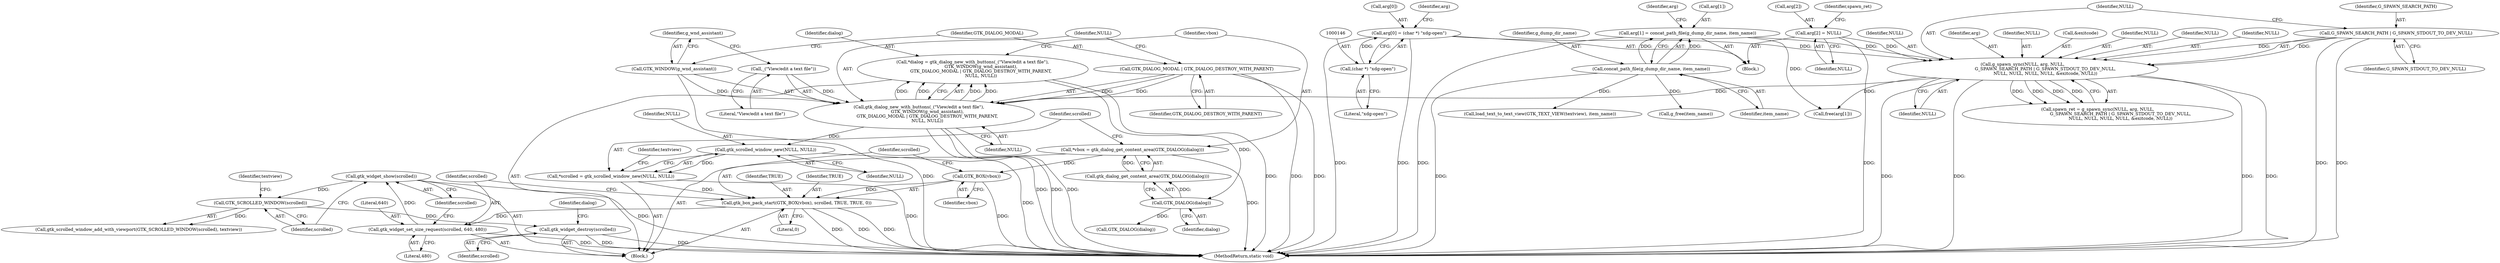 digraph "0_libreport_257578a23d1537a2d235aaa2b1488ee4f818e360_1@pointer" {
"1000266" [label="(Call,gtk_widget_destroy(scrolled))"];
"1000241" [label="(Call,GTK_SCROLLED_WINDOW(scrolled))"];
"1000238" [label="(Call,gtk_widget_show(scrolled))"];
"1000234" [label="(Call,gtk_widget_set_size_request(scrolled, 640, 480))"];
"1000227" [label="(Call,gtk_box_pack_start(GTK_BOX(vbox), scrolled, TRUE, TRUE, 0))"];
"1000228" [label="(Call,GTK_BOX(vbox))"];
"1000200" [label="(Call,*vbox = gtk_dialog_get_content_area(GTK_DIALOG(dialog)))"];
"1000202" [label="(Call,gtk_dialog_get_content_area(GTK_DIALOG(dialog)))"];
"1000203" [label="(Call,GTK_DIALOG(dialog))"];
"1000187" [label="(Call,*dialog = gtk_dialog_new_with_buttons(_(\"View/edit a text file\"),\n            GTK_WINDOW(g_wnd_assistant),\n            GTK_DIALOG_MODAL | GTK_DIALOG_DESTROY_WITH_PARENT,\n            NULL, NULL))"];
"1000189" [label="(Call,gtk_dialog_new_with_buttons(_(\"View/edit a text file\"),\n            GTK_WINDOW(g_wnd_assistant),\n            GTK_DIALOG_MODAL | GTK_DIALOG_DESTROY_WITH_PARENT,\n            NULL, NULL))"];
"1000190" [label="(Call,_(\"View/edit a text file\"))"];
"1000192" [label="(Call,GTK_WINDOW(g_wnd_assistant))"];
"1000194" [label="(Call,GTK_DIALOG_MODAL | GTK_DIALOG_DESTROY_WITH_PARENT)"];
"1000163" [label="(Call,g_spawn_sync(NULL, arg, NULL,\n                                 G_SPAWN_SEARCH_PATH | G_SPAWN_STDOUT_TO_DEV_NULL,\n                                 NULL, NULL, NULL, NULL, &exitcode, NULL))"];
"1000141" [label="(Call,arg[0] = (char *) \"xdg-open\")"];
"1000145" [label="(Call,(char *) \"xdg-open\")"];
"1000148" [label="(Call,arg[1] = concat_path_file(g_dump_dir_name, item_name))"];
"1000152" [label="(Call,concat_path_file(g_dump_dir_name, item_name))"];
"1000155" [label="(Call,arg[2] = NULL)"];
"1000167" [label="(Call,G_SPAWN_SEARCH_PATH | G_SPAWN_STDOUT_TO_DEV_NULL)"];
"1000206" [label="(Call,*scrolled = gtk_scrolled_window_new(NULL, NULL))"];
"1000208" [label="(Call,gtk_scrolled_window_new(NULL, NULL))"];
"1000242" [label="(Identifier,scrolled)"];
"1000241" [label="(Call,GTK_SCROLLED_WINDOW(scrolled))"];
"1000171" [label="(Identifier,NULL)"];
"1000267" [label="(Identifier,scrolled)"];
"1000237" [label="(Literal,480)"];
"1000148" [label="(Call,arg[1] = concat_path_file(g_dump_dir_name, item_name))"];
"1000198" [label="(Identifier,NULL)"];
"1000269" [label="(Identifier,dialog)"];
"1000167" [label="(Call,G_SPAWN_SEARCH_PATH | G_SPAWN_STDOUT_TO_DEV_NULL)"];
"1000154" [label="(Identifier,item_name)"];
"1000141" [label="(Call,arg[0] = (char *) \"xdg-open\")"];
"1000185" [label="(Block,)"];
"1000236" [label="(Literal,640)"];
"1000155" [label="(Call,arg[2] = NULL)"];
"1000204" [label="(Identifier,dialog)"];
"1000165" [label="(Identifier,arg)"];
"1000172" [label="(Identifier,NULL)"];
"1000161" [label="(Call,spawn_ret = g_spawn_sync(NULL, arg, NULL,\n                                 G_SPAWN_SEARCH_PATH | G_SPAWN_STDOUT_TO_DEV_NULL,\n                                 NULL, NULL, NULL, NULL, &exitcode, NULL))"];
"1000174" [label="(Call,&exitcode)"];
"1000162" [label="(Identifier,spawn_ret)"];
"1000239" [label="(Identifier,scrolled)"];
"1000201" [label="(Identifier,vbox)"];
"1000170" [label="(Identifier,NULL)"];
"1000232" [label="(Identifier,TRUE)"];
"1000166" [label="(Identifier,NULL)"];
"1000270" [label="(Call,free(arg[1]))"];
"1000163" [label="(Call,g_spawn_sync(NULL, arg, NULL,\n                                 G_SPAWN_SEARCH_PATH | G_SPAWN_STDOUT_TO_DEV_NULL,\n                                 NULL, NULL, NULL, NULL, &exitcode, NULL))"];
"1000210" [label="(Identifier,NULL)"];
"1000243" [label="(Identifier,textview)"];
"1000228" [label="(Call,GTK_BOX(vbox))"];
"1000230" [label="(Identifier,scrolled)"];
"1000150" [label="(Identifier,arg)"];
"1000246" [label="(Call,load_text_to_text_view(GTK_TEXT_VIEW(textview), item_name))"];
"1000195" [label="(Identifier,GTK_DIALOG_MODAL)"];
"1000203" [label="(Call,GTK_DIALOG(dialog))"];
"1000197" [label="(Identifier,NULL)"];
"1000206" [label="(Call,*scrolled = gtk_scrolled_window_new(NULL, NULL))"];
"1000213" [label="(Identifier,textview)"];
"1000188" [label="(Identifier,dialog)"];
"1000149" [label="(Call,arg[1])"];
"1000192" [label="(Call,GTK_WINDOW(g_wnd_assistant))"];
"1000159" [label="(Identifier,NULL)"];
"1000173" [label="(Identifier,NULL)"];
"1000152" [label="(Call,concat_path_file(g_dump_dir_name, item_name))"];
"1000240" [label="(Call,gtk_scrolled_window_add_with_viewport(GTK_SCROLLED_WINDOW(scrolled), textview))"];
"1000229" [label="(Identifier,vbox)"];
"1000176" [label="(Identifier,NULL)"];
"1000164" [label="(Identifier,NULL)"];
"1000147" [label="(Literal,\"xdg-open\")"];
"1000209" [label="(Identifier,NULL)"];
"1000234" [label="(Call,gtk_widget_set_size_request(scrolled, 640, 480))"];
"1000194" [label="(Call,GTK_DIALOG_MODAL | GTK_DIALOG_DESTROY_WITH_PARENT)"];
"1000193" [label="(Identifier,g_wnd_assistant)"];
"1000238" [label="(Call,gtk_widget_show(scrolled))"];
"1000233" [label="(Literal,0)"];
"1000189" [label="(Call,gtk_dialog_new_with_buttons(_(\"View/edit a text file\"),\n            GTK_WINDOW(g_wnd_assistant),\n            GTK_DIALOG_MODAL | GTK_DIALOG_DESTROY_WITH_PARENT,\n            NULL, NULL))"];
"1000191" [label="(Literal,\"View/edit a text file\")"];
"1000111" [label="(Block,)"];
"1000157" [label="(Identifier,arg)"];
"1000275" [label="(Call,g_free(item_name))"];
"1000145" [label="(Call,(char *) \"xdg-open\")"];
"1000208" [label="(Call,gtk_scrolled_window_new(NULL, NULL))"];
"1000216" [label="(Call,GTK_DIALOG(dialog))"];
"1000169" [label="(Identifier,G_SPAWN_STDOUT_TO_DEV_NULL)"];
"1000156" [label="(Call,arg[2])"];
"1000231" [label="(Identifier,TRUE)"];
"1000266" [label="(Call,gtk_widget_destroy(scrolled))"];
"1000227" [label="(Call,gtk_box_pack_start(GTK_BOX(vbox), scrolled, TRUE, TRUE, 0))"];
"1000153" [label="(Identifier,g_dump_dir_name)"];
"1000235" [label="(Identifier,scrolled)"];
"1000196" [label="(Identifier,GTK_DIALOG_DESTROY_WITH_PARENT)"];
"1000187" [label="(Call,*dialog = gtk_dialog_new_with_buttons(_(\"View/edit a text file\"),\n            GTK_WINDOW(g_wnd_assistant),\n            GTK_DIALOG_MODAL | GTK_DIALOG_DESTROY_WITH_PARENT,\n            NULL, NULL))"];
"1000142" [label="(Call,arg[0])"];
"1000168" [label="(Identifier,G_SPAWN_SEARCH_PATH)"];
"1000190" [label="(Call,_(\"View/edit a text file\"))"];
"1000277" [label="(MethodReturn,static void)"];
"1000202" [label="(Call,gtk_dialog_get_content_area(GTK_DIALOG(dialog)))"];
"1000200" [label="(Call,*vbox = gtk_dialog_get_content_area(GTK_DIALOG(dialog)))"];
"1000207" [label="(Identifier,scrolled)"];
"1000266" -> "1000185"  [label="AST: "];
"1000266" -> "1000267"  [label="CFG: "];
"1000267" -> "1000266"  [label="AST: "];
"1000269" -> "1000266"  [label="CFG: "];
"1000266" -> "1000277"  [label="DDG: "];
"1000266" -> "1000277"  [label="DDG: "];
"1000241" -> "1000266"  [label="DDG: "];
"1000241" -> "1000240"  [label="AST: "];
"1000241" -> "1000242"  [label="CFG: "];
"1000242" -> "1000241"  [label="AST: "];
"1000243" -> "1000241"  [label="CFG: "];
"1000241" -> "1000240"  [label="DDG: "];
"1000238" -> "1000241"  [label="DDG: "];
"1000238" -> "1000185"  [label="AST: "];
"1000238" -> "1000239"  [label="CFG: "];
"1000239" -> "1000238"  [label="AST: "];
"1000242" -> "1000238"  [label="CFG: "];
"1000238" -> "1000277"  [label="DDG: "];
"1000234" -> "1000238"  [label="DDG: "];
"1000234" -> "1000185"  [label="AST: "];
"1000234" -> "1000237"  [label="CFG: "];
"1000235" -> "1000234"  [label="AST: "];
"1000236" -> "1000234"  [label="AST: "];
"1000237" -> "1000234"  [label="AST: "];
"1000239" -> "1000234"  [label="CFG: "];
"1000234" -> "1000277"  [label="DDG: "];
"1000227" -> "1000234"  [label="DDG: "];
"1000227" -> "1000185"  [label="AST: "];
"1000227" -> "1000233"  [label="CFG: "];
"1000228" -> "1000227"  [label="AST: "];
"1000230" -> "1000227"  [label="AST: "];
"1000231" -> "1000227"  [label="AST: "];
"1000232" -> "1000227"  [label="AST: "];
"1000233" -> "1000227"  [label="AST: "];
"1000235" -> "1000227"  [label="CFG: "];
"1000227" -> "1000277"  [label="DDG: "];
"1000227" -> "1000277"  [label="DDG: "];
"1000227" -> "1000277"  [label="DDG: "];
"1000228" -> "1000227"  [label="DDG: "];
"1000206" -> "1000227"  [label="DDG: "];
"1000228" -> "1000229"  [label="CFG: "];
"1000229" -> "1000228"  [label="AST: "];
"1000230" -> "1000228"  [label="CFG: "];
"1000228" -> "1000277"  [label="DDG: "];
"1000200" -> "1000228"  [label="DDG: "];
"1000200" -> "1000185"  [label="AST: "];
"1000200" -> "1000202"  [label="CFG: "];
"1000201" -> "1000200"  [label="AST: "];
"1000202" -> "1000200"  [label="AST: "];
"1000207" -> "1000200"  [label="CFG: "];
"1000200" -> "1000277"  [label="DDG: "];
"1000202" -> "1000200"  [label="DDG: "];
"1000202" -> "1000203"  [label="CFG: "];
"1000203" -> "1000202"  [label="AST: "];
"1000203" -> "1000202"  [label="DDG: "];
"1000203" -> "1000204"  [label="CFG: "];
"1000204" -> "1000203"  [label="AST: "];
"1000187" -> "1000203"  [label="DDG: "];
"1000203" -> "1000216"  [label="DDG: "];
"1000187" -> "1000185"  [label="AST: "];
"1000187" -> "1000189"  [label="CFG: "];
"1000188" -> "1000187"  [label="AST: "];
"1000189" -> "1000187"  [label="AST: "];
"1000201" -> "1000187"  [label="CFG: "];
"1000187" -> "1000277"  [label="DDG: "];
"1000189" -> "1000187"  [label="DDG: "];
"1000189" -> "1000187"  [label="DDG: "];
"1000189" -> "1000187"  [label="DDG: "];
"1000189" -> "1000187"  [label="DDG: "];
"1000189" -> "1000198"  [label="CFG: "];
"1000190" -> "1000189"  [label="AST: "];
"1000192" -> "1000189"  [label="AST: "];
"1000194" -> "1000189"  [label="AST: "];
"1000197" -> "1000189"  [label="AST: "];
"1000198" -> "1000189"  [label="AST: "];
"1000189" -> "1000277"  [label="DDG: "];
"1000189" -> "1000277"  [label="DDG: "];
"1000189" -> "1000277"  [label="DDG: "];
"1000190" -> "1000189"  [label="DDG: "];
"1000192" -> "1000189"  [label="DDG: "];
"1000194" -> "1000189"  [label="DDG: "];
"1000194" -> "1000189"  [label="DDG: "];
"1000163" -> "1000189"  [label="DDG: "];
"1000189" -> "1000208"  [label="DDG: "];
"1000190" -> "1000191"  [label="CFG: "];
"1000191" -> "1000190"  [label="AST: "];
"1000193" -> "1000190"  [label="CFG: "];
"1000192" -> "1000193"  [label="CFG: "];
"1000193" -> "1000192"  [label="AST: "];
"1000195" -> "1000192"  [label="CFG: "];
"1000192" -> "1000277"  [label="DDG: "];
"1000194" -> "1000196"  [label="CFG: "];
"1000195" -> "1000194"  [label="AST: "];
"1000196" -> "1000194"  [label="AST: "];
"1000197" -> "1000194"  [label="CFG: "];
"1000194" -> "1000277"  [label="DDG: "];
"1000194" -> "1000277"  [label="DDG: "];
"1000163" -> "1000161"  [label="AST: "];
"1000163" -> "1000176"  [label="CFG: "];
"1000164" -> "1000163"  [label="AST: "];
"1000165" -> "1000163"  [label="AST: "];
"1000166" -> "1000163"  [label="AST: "];
"1000167" -> "1000163"  [label="AST: "];
"1000170" -> "1000163"  [label="AST: "];
"1000171" -> "1000163"  [label="AST: "];
"1000172" -> "1000163"  [label="AST: "];
"1000173" -> "1000163"  [label="AST: "];
"1000174" -> "1000163"  [label="AST: "];
"1000176" -> "1000163"  [label="AST: "];
"1000161" -> "1000163"  [label="CFG: "];
"1000163" -> "1000277"  [label="DDG: "];
"1000163" -> "1000277"  [label="DDG: "];
"1000163" -> "1000277"  [label="DDG: "];
"1000163" -> "1000277"  [label="DDG: "];
"1000163" -> "1000161"  [label="DDG: "];
"1000163" -> "1000161"  [label="DDG: "];
"1000163" -> "1000161"  [label="DDG: "];
"1000163" -> "1000161"  [label="DDG: "];
"1000141" -> "1000163"  [label="DDG: "];
"1000148" -> "1000163"  [label="DDG: "];
"1000155" -> "1000163"  [label="DDG: "];
"1000167" -> "1000163"  [label="DDG: "];
"1000167" -> "1000163"  [label="DDG: "];
"1000163" -> "1000270"  [label="DDG: "];
"1000141" -> "1000111"  [label="AST: "];
"1000141" -> "1000145"  [label="CFG: "];
"1000142" -> "1000141"  [label="AST: "];
"1000145" -> "1000141"  [label="AST: "];
"1000150" -> "1000141"  [label="CFG: "];
"1000141" -> "1000277"  [label="DDG: "];
"1000141" -> "1000277"  [label="DDG: "];
"1000145" -> "1000141"  [label="DDG: "];
"1000145" -> "1000147"  [label="CFG: "];
"1000146" -> "1000145"  [label="AST: "];
"1000147" -> "1000145"  [label="AST: "];
"1000148" -> "1000111"  [label="AST: "];
"1000148" -> "1000152"  [label="CFG: "];
"1000149" -> "1000148"  [label="AST: "];
"1000152" -> "1000148"  [label="AST: "];
"1000157" -> "1000148"  [label="CFG: "];
"1000148" -> "1000277"  [label="DDG: "];
"1000152" -> "1000148"  [label="DDG: "];
"1000152" -> "1000148"  [label="DDG: "];
"1000148" -> "1000270"  [label="DDG: "];
"1000152" -> "1000154"  [label="CFG: "];
"1000153" -> "1000152"  [label="AST: "];
"1000154" -> "1000152"  [label="AST: "];
"1000152" -> "1000277"  [label="DDG: "];
"1000152" -> "1000246"  [label="DDG: "];
"1000152" -> "1000275"  [label="DDG: "];
"1000155" -> "1000111"  [label="AST: "];
"1000155" -> "1000159"  [label="CFG: "];
"1000156" -> "1000155"  [label="AST: "];
"1000159" -> "1000155"  [label="AST: "];
"1000162" -> "1000155"  [label="CFG: "];
"1000155" -> "1000277"  [label="DDG: "];
"1000167" -> "1000169"  [label="CFG: "];
"1000168" -> "1000167"  [label="AST: "];
"1000169" -> "1000167"  [label="AST: "];
"1000170" -> "1000167"  [label="CFG: "];
"1000167" -> "1000277"  [label="DDG: "];
"1000167" -> "1000277"  [label="DDG: "];
"1000206" -> "1000185"  [label="AST: "];
"1000206" -> "1000208"  [label="CFG: "];
"1000207" -> "1000206"  [label="AST: "];
"1000208" -> "1000206"  [label="AST: "];
"1000213" -> "1000206"  [label="CFG: "];
"1000206" -> "1000277"  [label="DDG: "];
"1000208" -> "1000206"  [label="DDG: "];
"1000208" -> "1000210"  [label="CFG: "];
"1000209" -> "1000208"  [label="AST: "];
"1000210" -> "1000208"  [label="AST: "];
"1000208" -> "1000277"  [label="DDG: "];
}
